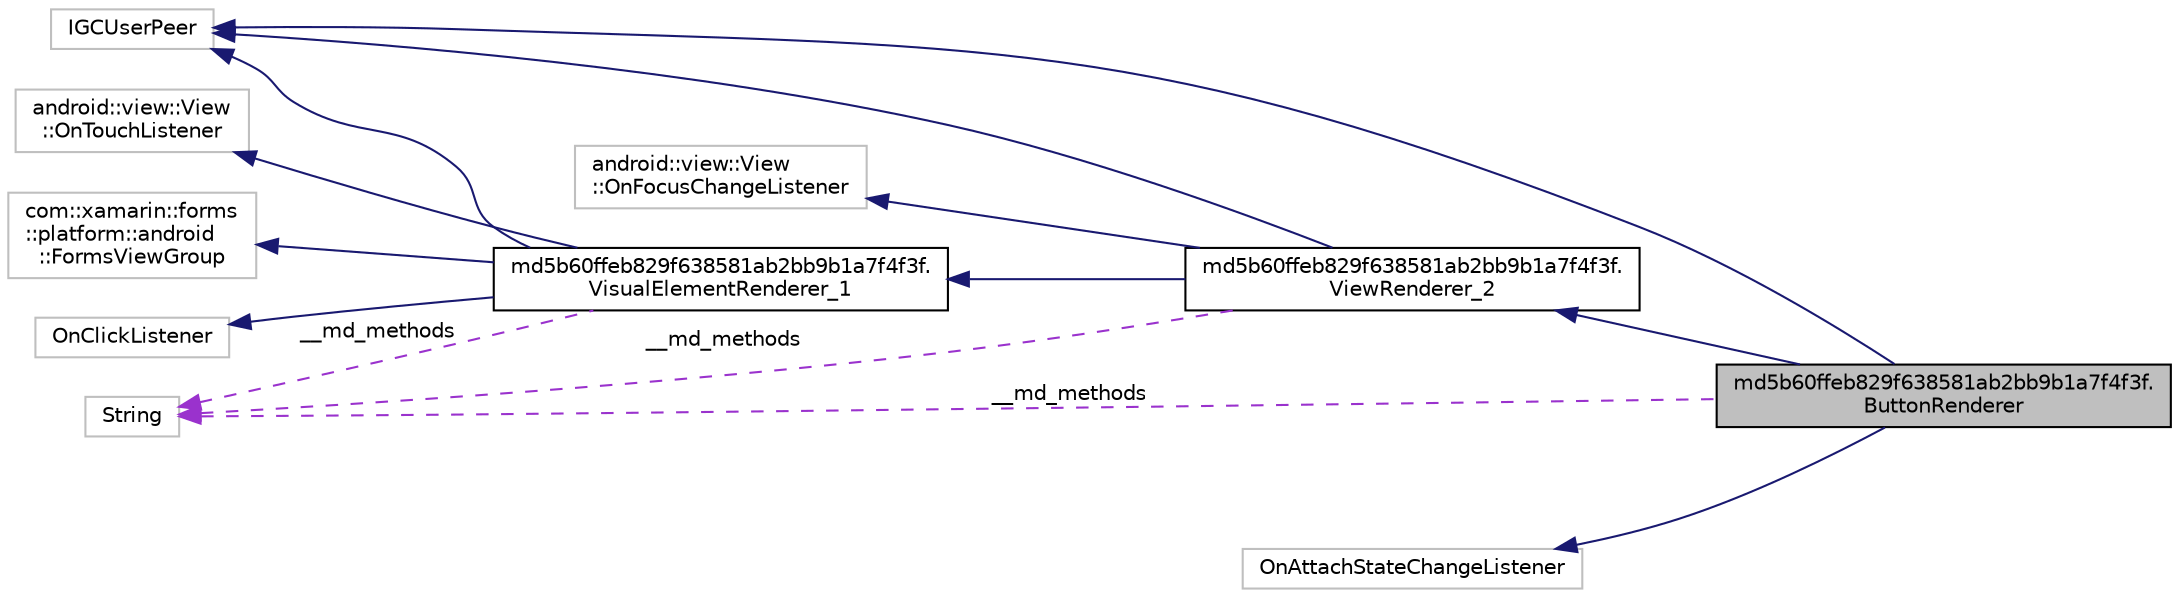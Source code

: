 digraph "md5b60ffeb829f638581ab2bb9b1a7f4f3f.ButtonRenderer"
{
  edge [fontname="Helvetica",fontsize="10",labelfontname="Helvetica",labelfontsize="10"];
  node [fontname="Helvetica",fontsize="10",shape=record];
  rankdir="LR";
  Node9 [label="md5b60ffeb829f638581ab2bb9b1a7f4f3f.\lButtonRenderer",height=0.2,width=0.4,color="black", fillcolor="grey75", style="filled", fontcolor="black"];
  Node10 -> Node9 [dir="back",color="midnightblue",fontsize="10",style="solid",fontname="Helvetica"];
  Node10 [label="md5b60ffeb829f638581ab2bb9b1a7f4f3f.\lViewRenderer_2",height=0.2,width=0.4,color="black", fillcolor="white", style="filled",URL="$classmd5b60ffeb829f638581ab2bb9b1a7f4f3f_1_1_view_renderer__2.html"];
  Node11 -> Node10 [dir="back",color="midnightblue",fontsize="10",style="solid",fontname="Helvetica"];
  Node11 [label="md5b60ffeb829f638581ab2bb9b1a7f4f3f.\lVisualElementRenderer_1",height=0.2,width=0.4,color="black", fillcolor="white", style="filled",URL="$classmd5b60ffeb829f638581ab2bb9b1a7f4f3f_1_1_visual_element_renderer__1.html"];
  Node12 -> Node11 [dir="back",color="midnightblue",fontsize="10",style="solid",fontname="Helvetica"];
  Node12 [label="com::xamarin::forms\l::platform::android\l::FormsViewGroup",height=0.2,width=0.4,color="grey75", fillcolor="white", style="filled"];
  Node13 -> Node11 [dir="back",color="midnightblue",fontsize="10",style="solid",fontname="Helvetica"];
  Node13 [label="IGCUserPeer",height=0.2,width=0.4,color="grey75", fillcolor="white", style="filled"];
  Node14 -> Node11 [dir="back",color="midnightblue",fontsize="10",style="solid",fontname="Helvetica"];
  Node14 [label="android::view::View\l::OnTouchListener",height=0.2,width=0.4,color="grey75", fillcolor="white", style="filled"];
  Node15 -> Node11 [dir="back",color="midnightblue",fontsize="10",style="solid",fontname="Helvetica"];
  Node15 [label="OnClickListener",height=0.2,width=0.4,color="grey75", fillcolor="white", style="filled"];
  Node16 -> Node11 [dir="back",color="darkorchid3",fontsize="10",style="dashed",label=" __md_methods" ,fontname="Helvetica"];
  Node16 [label="String",height=0.2,width=0.4,color="grey75", fillcolor="white", style="filled"];
  Node13 -> Node10 [dir="back",color="midnightblue",fontsize="10",style="solid",fontname="Helvetica"];
  Node17 -> Node10 [dir="back",color="midnightblue",fontsize="10",style="solid",fontname="Helvetica"];
  Node17 [label="android::view::View\l::OnFocusChangeListener",height=0.2,width=0.4,color="grey75", fillcolor="white", style="filled"];
  Node16 -> Node10 [dir="back",color="darkorchid3",fontsize="10",style="dashed",label=" __md_methods" ,fontname="Helvetica"];
  Node13 -> Node9 [dir="back",color="midnightblue",fontsize="10",style="solid",fontname="Helvetica"];
  Node18 -> Node9 [dir="back",color="midnightblue",fontsize="10",style="solid",fontname="Helvetica"];
  Node18 [label="OnAttachStateChangeListener",height=0.2,width=0.4,color="grey75", fillcolor="white", style="filled"];
  Node16 -> Node9 [dir="back",color="darkorchid3",fontsize="10",style="dashed",label=" __md_methods" ,fontname="Helvetica"];
}

